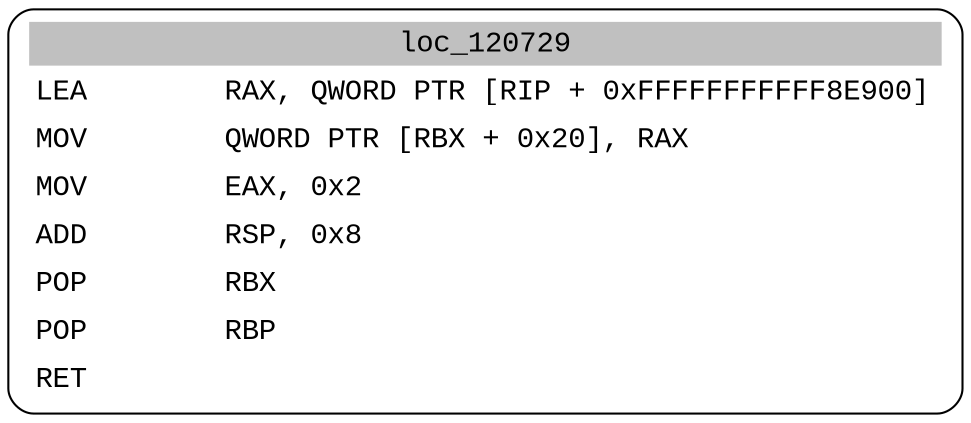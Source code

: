 digraph asm_graph {
1941 [
shape="Mrecord" fontname="Courier New"label =<<table border="0" cellborder="0" cellpadding="3"><tr><td align="center" colspan="2" bgcolor="grey">loc_120729</td></tr><tr><td align="left">LEA        RAX, QWORD PTR [RIP + 0xFFFFFFFFFFF8E900]</td></tr><tr><td align="left">MOV        QWORD PTR [RBX + 0x20], RAX</td></tr><tr><td align="left">MOV        EAX, 0x2</td></tr><tr><td align="left">ADD        RSP, 0x8</td></tr><tr><td align="left">POP        RBX</td></tr><tr><td align="left">POP        RBP</td></tr><tr><td align="left">RET        </td></tr></table>> ];
}